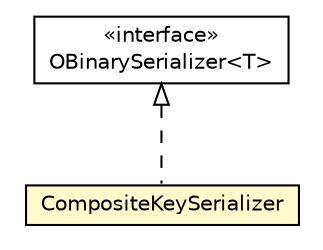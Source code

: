 #!/usr/local/bin/dot
#
# Class diagram 
# Generated by UMLGraph version R5_6-24-gf6e263 (http://www.umlgraph.org/)
#

digraph G {
	edge [fontname="Helvetica",fontsize=10,labelfontname="Helvetica",labelfontsize=10];
	node [fontname="Helvetica",fontsize=10,shape=plaintext];
	nodesep=0.25;
	ranksep=0.5;
	// com.orientechnologies.common.serialization.types.OBinarySerializer<T>
	c1010375 [label=<<table title="com.orientechnologies.common.serialization.types.OBinarySerializer" border="0" cellborder="1" cellspacing="0" cellpadding="2" port="p" href="../../../../../../../common/serialization/types/OBinarySerializer.html">
		<tr><td><table border="0" cellspacing="0" cellpadding="1">
<tr><td align="center" balign="center"> &#171;interface&#187; </td></tr>
<tr><td align="center" balign="center"> OBinarySerializer&lt;T&gt; </td></tr>
		</table></td></tr>
		</table>>, URL="../../../../../../../common/serialization/types/OBinarySerializer.html", fontname="Helvetica", fontcolor="black", fontsize=10.0];
	// com.orientechnologies.orient.core.serialization.serializer.binary.impl.index.CompositeKeySerializer
	c1011562 [label=<<table title="com.orientechnologies.orient.core.serialization.serializer.binary.impl.index.CompositeKeySerializer" border="0" cellborder="1" cellspacing="0" cellpadding="2" port="p" bgcolor="lemonChiffon" href="./CompositeKeySerializer.html">
		<tr><td><table border="0" cellspacing="0" cellpadding="1">
<tr><td align="center" balign="center"> CompositeKeySerializer </td></tr>
		</table></td></tr>
		</table>>, URL="./CompositeKeySerializer.html", fontname="Helvetica", fontcolor="black", fontsize=10.0];
	//com.orientechnologies.orient.core.serialization.serializer.binary.impl.index.CompositeKeySerializer implements com.orientechnologies.common.serialization.types.OBinarySerializer<T>
	c1010375:p -> c1011562:p [dir=back,arrowtail=empty,style=dashed];
}

